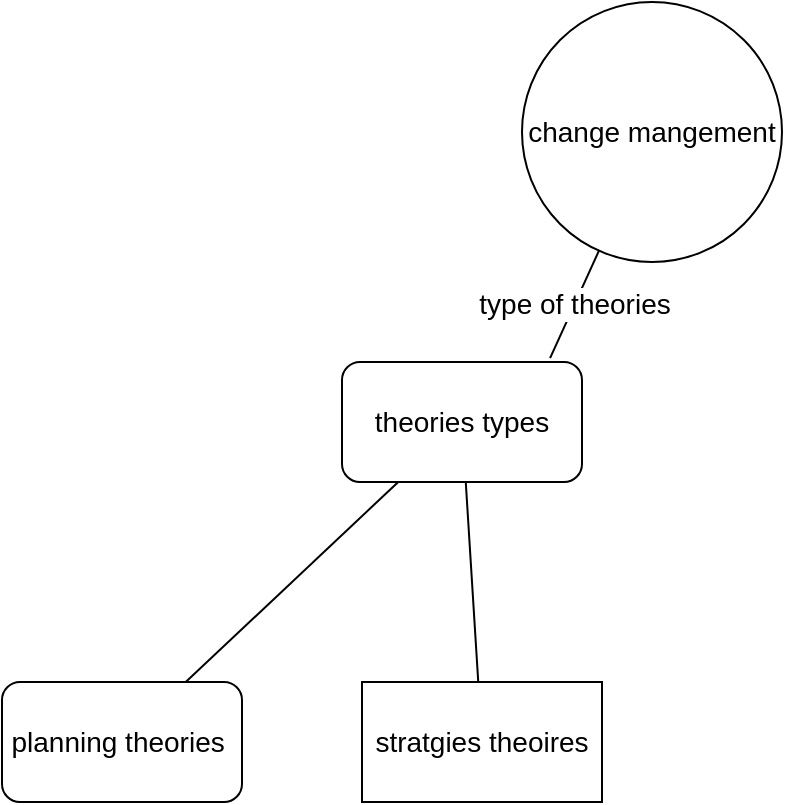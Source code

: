 <mxfile version="16.0.3" type="device"><diagram id="OriblAFkYXBxgiJN1BBh" name="Page-1"><mxGraphModel dx="1552" dy="811" grid="1" gridSize="10" guides="1" tooltips="1" connect="1" arrows="1" fold="1" page="1" pageScale="1" pageWidth="827" pageHeight="1169" math="0" shadow="0"><root><mxCell id="0"/><mxCell id="1" parent="0"/><mxCell id="0BzFU44PBZ-fEN-Q8hvz-1" value="&lt;font style=&quot;font-size: 14px&quot;&gt;change mangement&lt;/font&gt;" style="ellipse;whiteSpace=wrap;html=1;aspect=fixed;" vertex="1" parent="1"><mxGeometry x="300" y="70" width="130" height="130" as="geometry"/></mxCell><mxCell id="0BzFU44PBZ-fEN-Q8hvz-2" value="theories types&lt;br&gt;" style="rounded=1;whiteSpace=wrap;html=1;fontSize=14;" vertex="1" parent="1"><mxGeometry x="210" y="250" width="120" height="60" as="geometry"/></mxCell><mxCell id="0BzFU44PBZ-fEN-Q8hvz-3" value="type of theories" style="endArrow=none;html=1;rounded=0;fontSize=14;exitX=0.867;exitY=-0.033;exitDx=0;exitDy=0;exitPerimeter=0;" edge="1" parent="1" source="0BzFU44PBZ-fEN-Q8hvz-2" target="0BzFU44PBZ-fEN-Q8hvz-1"><mxGeometry width="50" height="50" relative="1" as="geometry"><mxPoint x="230" y="200" as="sourcePoint"/><mxPoint x="280" y="150" as="targetPoint"/></mxGeometry></mxCell><mxCell id="0BzFU44PBZ-fEN-Q8hvz-4" value="planning theories&amp;nbsp;&lt;br&gt;" style="rounded=1;whiteSpace=wrap;html=1;fontSize=14;" vertex="1" parent="1"><mxGeometry x="40" y="410" width="120" height="60" as="geometry"/></mxCell><mxCell id="0BzFU44PBZ-fEN-Q8hvz-5" value="" style="endArrow=none;html=1;rounded=0;fontSize=14;" edge="1" parent="1" source="0BzFU44PBZ-fEN-Q8hvz-4" target="0BzFU44PBZ-fEN-Q8hvz-2"><mxGeometry width="50" height="50" relative="1" as="geometry"><mxPoint x="120" y="380" as="sourcePoint"/><mxPoint x="170" y="330" as="targetPoint"/></mxGeometry></mxCell><mxCell id="0BzFU44PBZ-fEN-Q8hvz-6" value="stratgies theoires" style="rounded=0;whiteSpace=wrap;html=1;fontSize=14;" vertex="1" parent="1"><mxGeometry x="220" y="410" width="120" height="60" as="geometry"/></mxCell><mxCell id="0BzFU44PBZ-fEN-Q8hvz-7" value="" style="endArrow=none;html=1;rounded=0;fontSize=14;" edge="1" parent="1" source="0BzFU44PBZ-fEN-Q8hvz-6" target="0BzFU44PBZ-fEN-Q8hvz-2"><mxGeometry width="50" height="50" relative="1" as="geometry"><mxPoint x="320" y="370" as="sourcePoint"/><mxPoint x="370" y="320" as="targetPoint"/></mxGeometry></mxCell></root></mxGraphModel></diagram></mxfile>